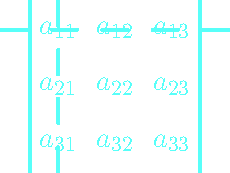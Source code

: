 //初始化画板
//filldraw(box((-3.5cm, -3.5cm), (3.5cm, 3.5cm)),fillpen = white);
Label[] params = new Label[]{"$a_{11}$", "$a_{12}$", "$a_{13}$", "$a_{21}$", "$a_{22}$", "$a_{23}$", "$a_{31}$", "$a_{32}$", "$a_{33}$"};
pair[] pos = new pair[] {
    (-1cm, 1cm),
    (0cm, 1cm),
    (1cm, 1cm),
    (-1cm, 0cm),
    (0cm, 0cm),
    (1cm, 0cm),
    (-1cm, -1cm),
    (0cm, -1cm),
    (1cm, -1cm)
};
int i = 0;
pen usecolor = rgb(72, 209, 204);
pen penWidth = linewidth(1.5);
pen fs = fontsize(15pt);
for (Label l: params) {
    label(l, pos[i], usecolor+penWidth+fs);
    ++i;
}

pair leftTop = (-1.5cm, 1.5cm);
pair leftBottom = (-1.5cm, -1.5cm);
draw(leftTop -- leftBottom, usecolor+penWidth);
pair rightTop = (1.5cm, 1.5cm);
pair rightBottom = (1.5cm, -1.5cm);
draw(rightTop -- rightBottom, usecolor+penWidth);
pair leftRow = (-2cm, 1cm);
pair rightRow = (2cm, 1cm);
draw(leftRow -- rightRow, p=dashed+usecolor+linewidth(1.5));
pair topColumn = (-1cm, 1.5cm);
pair bottomColumn = (-1cm, -1.5cm);
draw(topColumn -- bottomColumn, p=dashed+usecolor+linewidth(1.5));